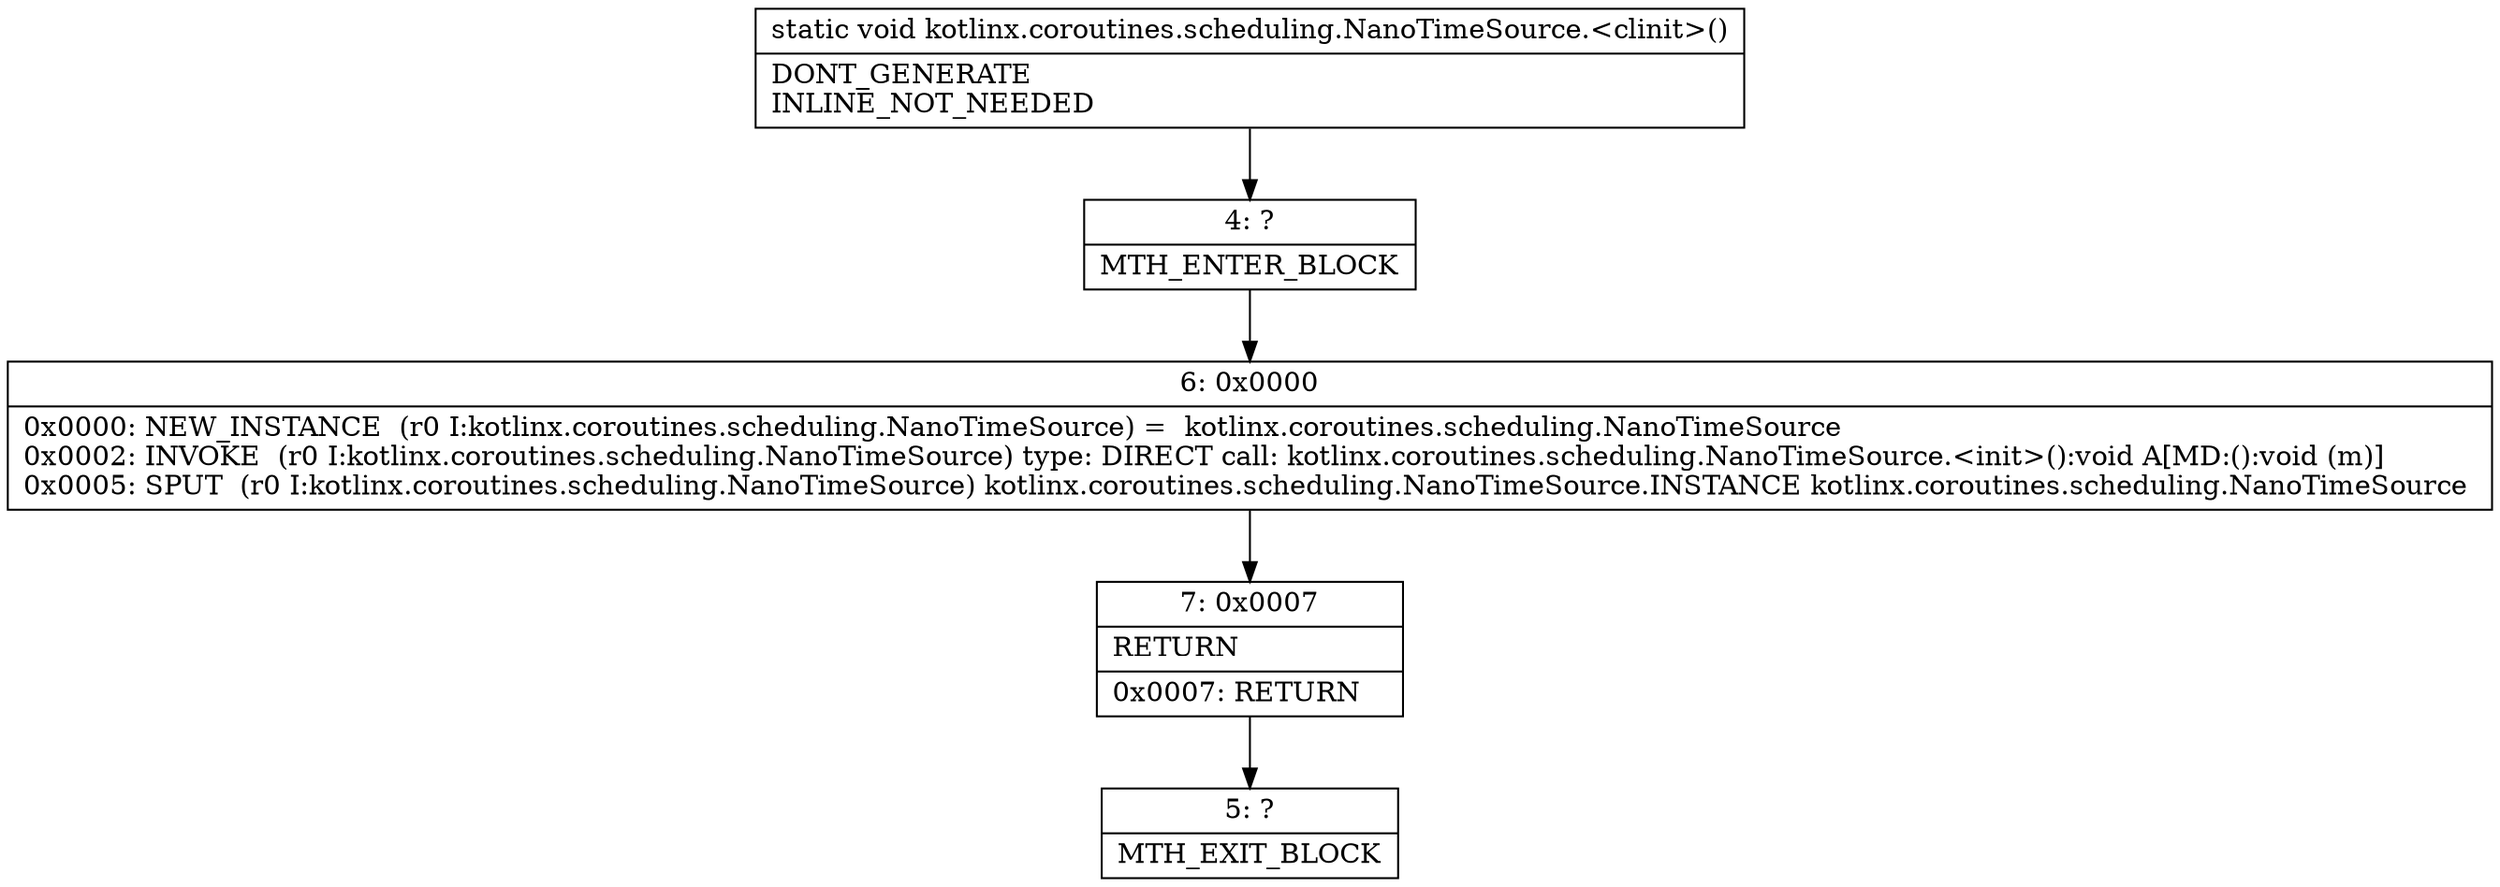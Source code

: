 digraph "CFG forkotlinx.coroutines.scheduling.NanoTimeSource.\<clinit\>()V" {
Node_4 [shape=record,label="{4\:\ ?|MTH_ENTER_BLOCK\l}"];
Node_6 [shape=record,label="{6\:\ 0x0000|0x0000: NEW_INSTANCE  (r0 I:kotlinx.coroutines.scheduling.NanoTimeSource) =  kotlinx.coroutines.scheduling.NanoTimeSource \l0x0002: INVOKE  (r0 I:kotlinx.coroutines.scheduling.NanoTimeSource) type: DIRECT call: kotlinx.coroutines.scheduling.NanoTimeSource.\<init\>():void A[MD:():void (m)]\l0x0005: SPUT  (r0 I:kotlinx.coroutines.scheduling.NanoTimeSource) kotlinx.coroutines.scheduling.NanoTimeSource.INSTANCE kotlinx.coroutines.scheduling.NanoTimeSource \l}"];
Node_7 [shape=record,label="{7\:\ 0x0007|RETURN\l|0x0007: RETURN   \l}"];
Node_5 [shape=record,label="{5\:\ ?|MTH_EXIT_BLOCK\l}"];
MethodNode[shape=record,label="{static void kotlinx.coroutines.scheduling.NanoTimeSource.\<clinit\>()  | DONT_GENERATE\lINLINE_NOT_NEEDED\l}"];
MethodNode -> Node_4;Node_4 -> Node_6;
Node_6 -> Node_7;
Node_7 -> Node_5;
}

